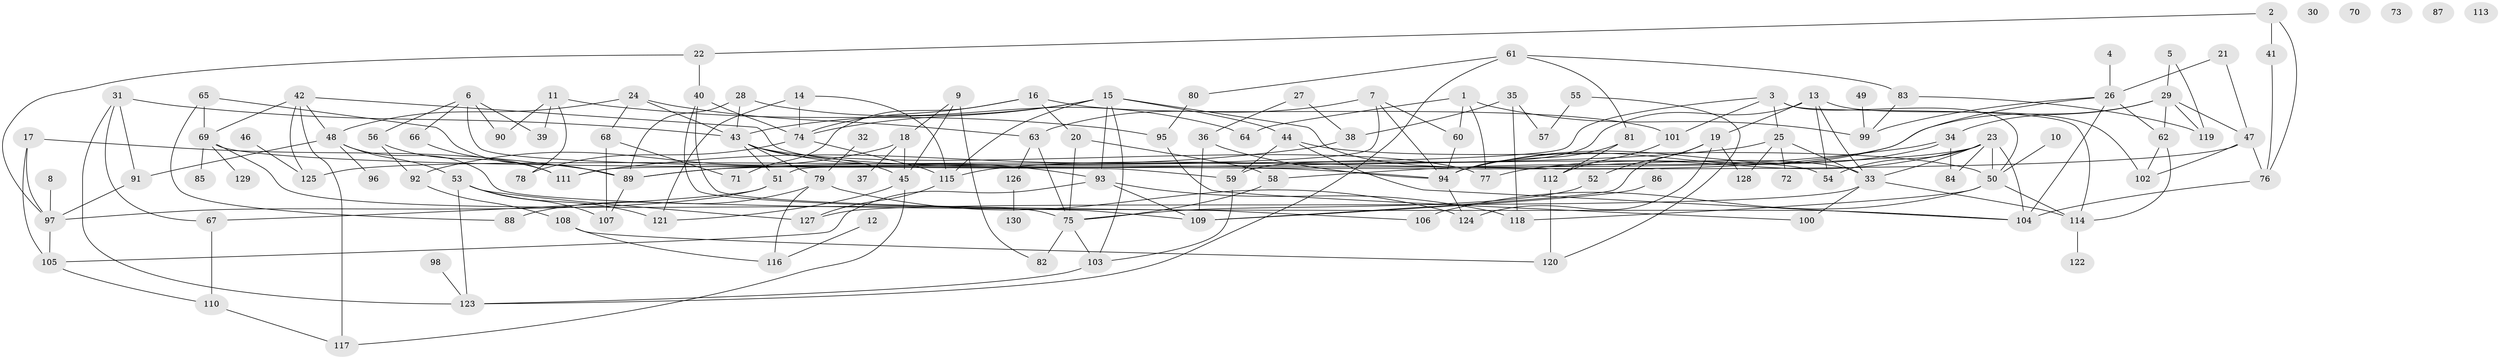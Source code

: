 // coarse degree distribution, {5: 0.12643678160919541, 2: 0.11494252873563218, 7: 0.05747126436781609, 1: 0.16091954022988506, 6: 0.06896551724137931, 3: 0.21839080459770116, 4: 0.09195402298850575, 8: 0.04597701149425287, 9: 0.04597701149425287, 0: 0.05747126436781609, 11: 0.011494252873563218}
// Generated by graph-tools (version 1.1) at 2025/23/03/03/25 07:23:30]
// undirected, 130 vertices, 213 edges
graph export_dot {
graph [start="1"]
  node [color=gray90,style=filled];
  1;
  2;
  3;
  4;
  5;
  6;
  7;
  8;
  9;
  10;
  11;
  12;
  13;
  14;
  15;
  16;
  17;
  18;
  19;
  20;
  21;
  22;
  23;
  24;
  25;
  26;
  27;
  28;
  29;
  30;
  31;
  32;
  33;
  34;
  35;
  36;
  37;
  38;
  39;
  40;
  41;
  42;
  43;
  44;
  45;
  46;
  47;
  48;
  49;
  50;
  51;
  52;
  53;
  54;
  55;
  56;
  57;
  58;
  59;
  60;
  61;
  62;
  63;
  64;
  65;
  66;
  67;
  68;
  69;
  70;
  71;
  72;
  73;
  74;
  75;
  76;
  77;
  78;
  79;
  80;
  81;
  82;
  83;
  84;
  85;
  86;
  87;
  88;
  89;
  90;
  91;
  92;
  93;
  94;
  95;
  96;
  97;
  98;
  99;
  100;
  101;
  102;
  103;
  104;
  105;
  106;
  107;
  108;
  109;
  110;
  111;
  112;
  113;
  114;
  115;
  116;
  117;
  118;
  119;
  120;
  121;
  122;
  123;
  124;
  125;
  126;
  127;
  128;
  129;
  130;
  1 -- 60;
  1 -- 64;
  1 -- 77;
  1 -- 99;
  2 -- 22;
  2 -- 41;
  2 -- 76;
  3 -- 25;
  3 -- 50;
  3 -- 101;
  3 -- 111;
  3 -- 114;
  4 -- 26;
  5 -- 29;
  5 -- 119;
  6 -- 39;
  6 -- 56;
  6 -- 59;
  6 -- 66;
  6 -- 90;
  7 -- 51;
  7 -- 60;
  7 -- 63;
  7 -- 94;
  8 -- 97;
  9 -- 18;
  9 -- 45;
  9 -- 82;
  10 -- 50;
  11 -- 39;
  11 -- 78;
  11 -- 90;
  11 -- 95;
  12 -- 116;
  13 -- 19;
  13 -- 33;
  13 -- 54;
  13 -- 59;
  13 -- 102;
  14 -- 74;
  14 -- 115;
  14 -- 121;
  15 -- 33;
  15 -- 43;
  15 -- 44;
  15 -- 74;
  15 -- 93;
  15 -- 103;
  15 -- 115;
  16 -- 20;
  16 -- 71;
  16 -- 74;
  16 -- 101;
  17 -- 89;
  17 -- 97;
  17 -- 105;
  18 -- 37;
  18 -- 45;
  18 -- 92;
  19 -- 52;
  19 -- 109;
  19 -- 124;
  19 -- 128;
  20 -- 58;
  20 -- 75;
  21 -- 26;
  21 -- 47;
  22 -- 40;
  22 -- 97;
  23 -- 33;
  23 -- 50;
  23 -- 54;
  23 -- 77;
  23 -- 84;
  23 -- 104;
  23 -- 125;
  24 -- 43;
  24 -- 48;
  24 -- 63;
  24 -- 68;
  25 -- 33;
  25 -- 72;
  25 -- 89;
  25 -- 128;
  26 -- 62;
  26 -- 94;
  26 -- 99;
  26 -- 104;
  27 -- 36;
  27 -- 38;
  28 -- 43;
  28 -- 64;
  28 -- 89;
  29 -- 34;
  29 -- 47;
  29 -- 62;
  29 -- 115;
  29 -- 119;
  31 -- 43;
  31 -- 67;
  31 -- 91;
  31 -- 123;
  32 -- 79;
  33 -- 100;
  33 -- 114;
  33 -- 127;
  34 -- 58;
  34 -- 84;
  34 -- 94;
  35 -- 38;
  35 -- 57;
  35 -- 118;
  36 -- 94;
  36 -- 109;
  38 -- 111;
  40 -- 74;
  40 -- 106;
  40 -- 109;
  41 -- 76;
  42 -- 48;
  42 -- 54;
  42 -- 69;
  42 -- 117;
  42 -- 125;
  43 -- 45;
  43 -- 51;
  43 -- 77;
  43 -- 79;
  43 -- 93;
  44 -- 50;
  44 -- 59;
  44 -- 104;
  45 -- 117;
  45 -- 121;
  46 -- 125;
  47 -- 76;
  47 -- 89;
  47 -- 102;
  48 -- 53;
  48 -- 91;
  48 -- 96;
  48 -- 104;
  49 -- 99;
  50 -- 106;
  50 -- 114;
  50 -- 118;
  51 -- 67;
  51 -- 97;
  52 -- 75;
  53 -- 107;
  53 -- 121;
  53 -- 123;
  53 -- 127;
  55 -- 57;
  55 -- 120;
  56 -- 92;
  56 -- 111;
  58 -- 75;
  59 -- 103;
  60 -- 94;
  61 -- 80;
  61 -- 81;
  61 -- 83;
  61 -- 123;
  62 -- 102;
  62 -- 114;
  63 -- 75;
  63 -- 126;
  65 -- 69;
  65 -- 88;
  65 -- 89;
  66 -- 111;
  67 -- 110;
  68 -- 71;
  68 -- 107;
  69 -- 75;
  69 -- 85;
  69 -- 94;
  69 -- 129;
  74 -- 78;
  74 -- 115;
  75 -- 82;
  75 -- 103;
  76 -- 104;
  79 -- 88;
  79 -- 116;
  79 -- 124;
  80 -- 95;
  81 -- 94;
  81 -- 112;
  83 -- 99;
  83 -- 119;
  86 -- 109;
  89 -- 107;
  91 -- 97;
  92 -- 108;
  93 -- 105;
  93 -- 109;
  93 -- 118;
  94 -- 124;
  95 -- 100;
  97 -- 105;
  98 -- 123;
  101 -- 112;
  103 -- 123;
  105 -- 110;
  108 -- 116;
  108 -- 120;
  110 -- 117;
  112 -- 120;
  114 -- 122;
  115 -- 127;
  126 -- 130;
}
